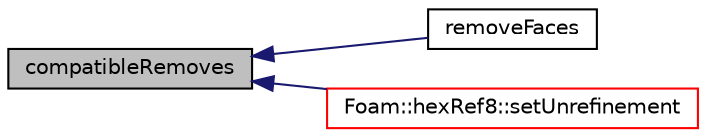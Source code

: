 digraph "compatibleRemoves"
{
  bgcolor="transparent";
  edge [fontname="Helvetica",fontsize="10",labelfontname="Helvetica",labelfontsize="10"];
  node [fontname="Helvetica",fontsize="10",shape=record];
  rankdir="LR";
  Node1 [label="compatibleRemoves",height=0.2,width=0.4,color="black", fillcolor="grey75", style="filled", fontcolor="black"];
  Node1 -> Node2 [dir="back",color="midnightblue",fontsize="10",style="solid",fontname="Helvetica"];
  Node2 [label="removeFaces",height=0.2,width=0.4,color="black",URL="$a02217.html#a0b26da20b56c5057849fd15b2132090f",tooltip="Construct from mesh and min cos of angle for boundary faces. "];
  Node1 -> Node3 [dir="back",color="midnightblue",fontsize="10",style="solid",fontname="Helvetica"];
  Node3 [label="Foam::hexRef8::setUnrefinement",height=0.2,width=0.4,color="red",URL="$a01026.html#aa4246c753057abd6ecf4b510ee30bd99",tooltip="Remove some refinement. Needs to be supplied output of. "];
}
